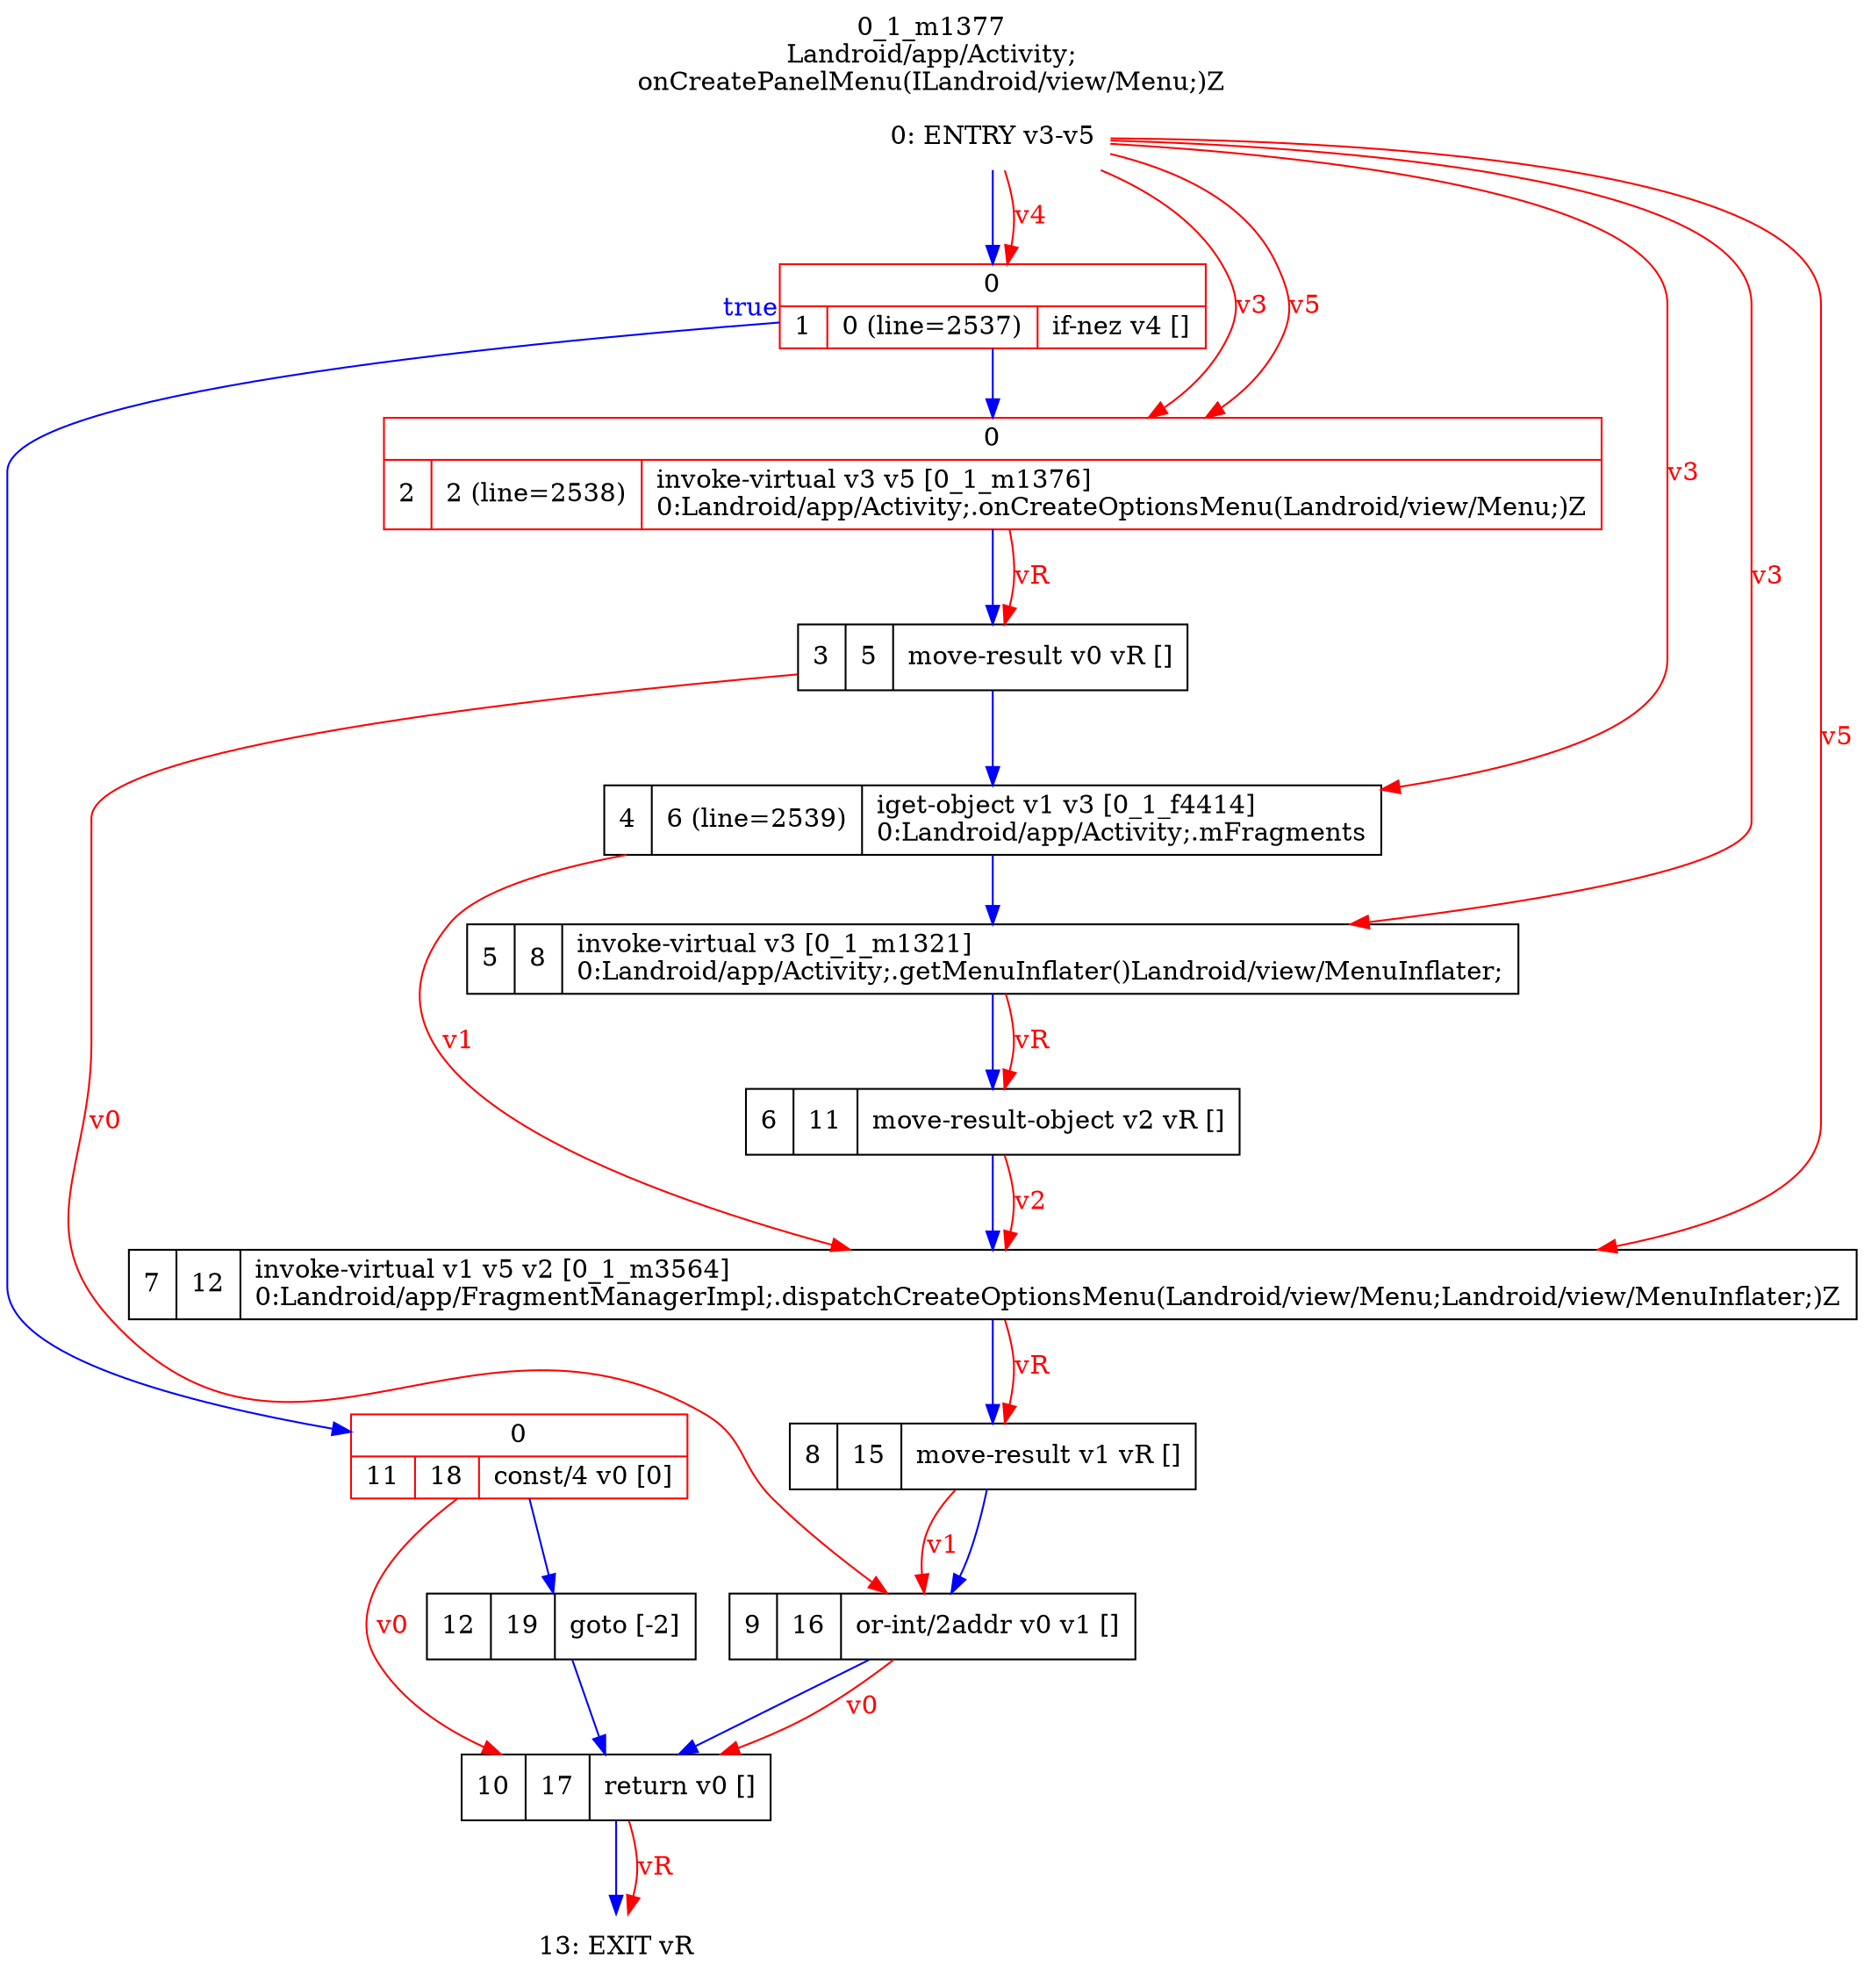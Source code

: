 digraph G {
rankdir=UD;
labelloc=t;
label="0_1_m1377\nLandroid/app/Activity;
onCreatePanelMenu(ILandroid/view/Menu;)Z";
0[label="0: ENTRY v3-v5",shape=plaintext];
1[label="{0|{1|0 (line=2537)|if-nez v4 []\l}}",shape=record, color=red];
2[label="{0|{2|2 (line=2538)|invoke-virtual v3 v5 [0_1_m1376]\l0:Landroid/app/Activity;.onCreateOptionsMenu(Landroid/view/Menu;)Z\l}}",shape=record,URL="0_1_m1376.dot", color=red];
3[label="3|5|move-result v0 vR []\l",shape=record];
4[label="4|6 (line=2539)|iget-object v1 v3 [0_1_f4414]\l0:Landroid/app/Activity;.mFragments\l",shape=record];
5[label="5|8|invoke-virtual v3 [0_1_m1321]\l0:Landroid/app/Activity;.getMenuInflater()Landroid/view/MenuInflater;\l",shape=record,URL="0_1_m1321.dot"];
6[label="6|11|move-result-object v2 vR []\l",shape=record];
7[label="7|12|invoke-virtual v1 v5 v2 [0_1_m3564]\l0:Landroid/app/FragmentManagerImpl;.dispatchCreateOptionsMenu(Landroid/view/Menu;Landroid/view/MenuInflater;)Z\l",shape=record,URL="0_1_m3564.dot"];
8[label="8|15|move-result v1 vR []\l",shape=record];
9[label="9|16|or-int/2addr v0 v1 []\l",shape=record];
10[label="10|17|return v0 []\l",shape=record];
11[label="{0|{11|18|const/4 v0 [0]\l}}",shape=record, color=red];
12[label="12|19|goto [-2]\l",shape=record];
13[label="13: EXIT vR",shape=plaintext];
0->1 [color=blue, fontcolor=blue,weight=100, taillabel=""];
1->11 [color=blue, fontcolor=blue,weight=10, taillabel="true"];
1->2 [color=blue, fontcolor=blue,weight=100, taillabel=""];
2->3 [color=blue, fontcolor=blue,weight=100, taillabel=""];
3->4 [color=blue, fontcolor=blue,weight=100, taillabel=""];
4->5 [color=blue, fontcolor=blue,weight=100, taillabel=""];
5->6 [color=blue, fontcolor=blue,weight=100, taillabel=""];
6->7 [color=blue, fontcolor=blue,weight=100, taillabel=""];
7->8 [color=blue, fontcolor=blue,weight=100, taillabel=""];
8->9 [color=blue, fontcolor=blue,weight=100, taillabel=""];
9->10 [color=blue, fontcolor=blue,weight=100, taillabel=""];
10->13 [color=blue, fontcolor=blue,weight=100, taillabel=""];
11->12 [color=blue, fontcolor=blue,weight=100, taillabel=""];
12->10 [color=blue, fontcolor=blue,weight=100, taillabel=""];
0->1 [color=red, fontcolor=red, label="v4"];
0->2 [color=red, fontcolor=red, label="v3"];
0->2 [color=red, fontcolor=red, label="v5"];
2->3 [color=red, fontcolor=red, label="vR"];
0->4 [color=red, fontcolor=red, label="v3"];
0->5 [color=red, fontcolor=red, label="v3"];
5->6 [color=red, fontcolor=red, label="vR"];
0->7 [color=red, fontcolor=red, label="v5"];
4->7 [color=red, fontcolor=red, label="v1"];
6->7 [color=red, fontcolor=red, label="v2"];
7->8 [color=red, fontcolor=red, label="vR"];
3->9 [color=red, fontcolor=red, label="v0"];
8->9 [color=red, fontcolor=red, label="v1"];
9->10 [color=red, fontcolor=red, label="v0"];
11->10 [color=red, fontcolor=red, label="v0"];
10->13 [color=red, fontcolor=red, label="vR"];
}
